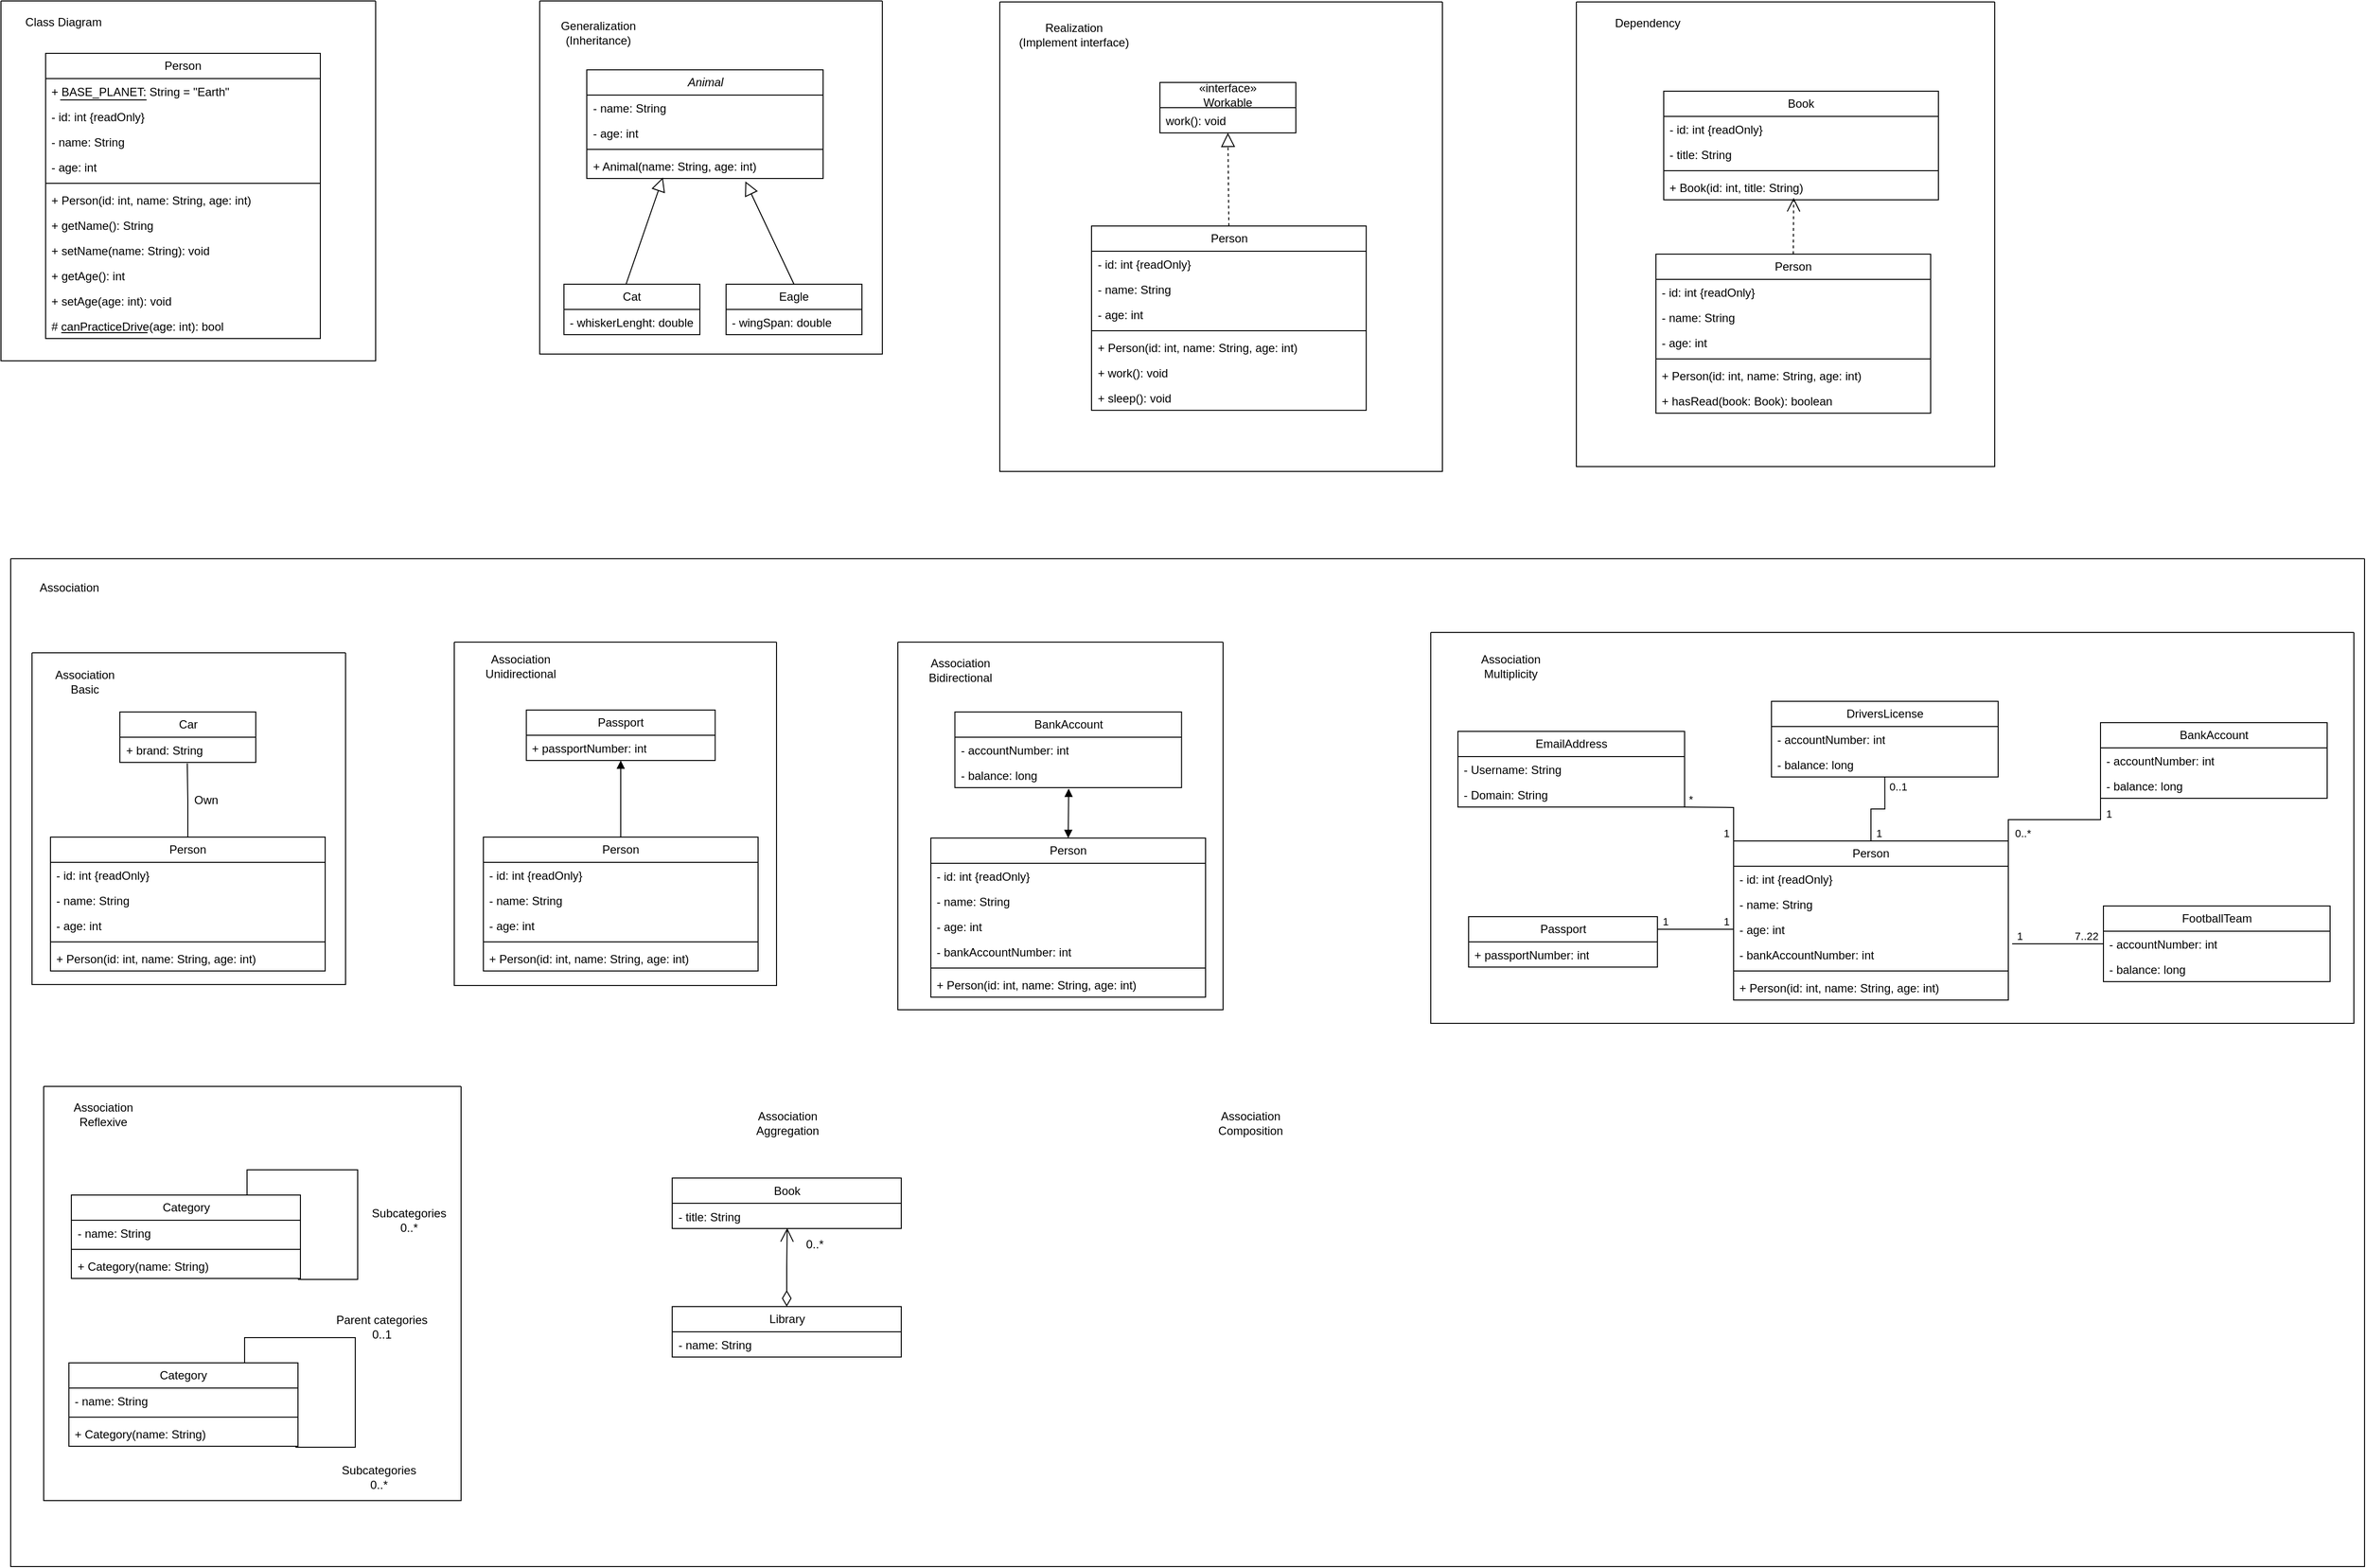 <mxfile version="24.7.14">
  <diagram name="Page-1" id="etVlhiiT5bMe6d0pypbC">
    <mxGraphModel dx="2284" dy="759" grid="0" gridSize="10" guides="1" tooltips="1" connect="1" arrows="1" fold="1" page="1" pageScale="1" pageWidth="850" pageHeight="1100" background="none" math="0" shadow="0">
      <root>
        <mxCell id="0" />
        <mxCell id="1" parent="0" />
        <mxCell id="fOX6goUL02FyGiLr_u4U-35" value="Person" style="swimlane;fontStyle=0;childLayout=stackLayout;horizontal=1;startSize=26;fillColor=none;horizontalStack=0;resizeParent=1;resizeParentMax=0;resizeLast=0;collapsible=1;marginBottom=0;whiteSpace=wrap;html=1;" parent="1" vertex="1">
          <mxGeometry x="-768" y="102" width="283" height="294" as="geometry" />
        </mxCell>
        <mxCell id="fOX6goUL02FyGiLr_u4U-71" value="+ BASE_PLANET: String = &quot;Earth&quot;" style="text;strokeColor=none;fillColor=none;align=left;verticalAlign=top;spacingLeft=4;spacingRight=4;overflow=hidden;rotatable=0;points=[[0,0.5],[1,0.5]];portConstraint=eastwest;whiteSpace=wrap;html=1;" parent="fOX6goUL02FyGiLr_u4U-35" vertex="1">
          <mxGeometry y="26" width="283" height="26" as="geometry" />
        </mxCell>
        <mxCell id="fOX6goUL02FyGiLr_u4U-47" value="- id: int {readOnly}" style="text;strokeColor=none;fillColor=none;align=left;verticalAlign=top;spacingLeft=4;spacingRight=4;overflow=hidden;rotatable=0;points=[[0,0.5],[1,0.5]];portConstraint=eastwest;whiteSpace=wrap;html=1;" parent="fOX6goUL02FyGiLr_u4U-35" vertex="1">
          <mxGeometry y="52" width="283" height="26" as="geometry" />
        </mxCell>
        <mxCell id="fOX6goUL02FyGiLr_u4U-36" value="- name: String" style="text;strokeColor=none;fillColor=none;align=left;verticalAlign=top;spacingLeft=4;spacingRight=4;overflow=hidden;rotatable=0;points=[[0,0.5],[1,0.5]];portConstraint=eastwest;whiteSpace=wrap;html=1;" parent="fOX6goUL02FyGiLr_u4U-35" vertex="1">
          <mxGeometry y="78" width="283" height="26" as="geometry" />
        </mxCell>
        <mxCell id="fOX6goUL02FyGiLr_u4U-37" value="- age: int" style="text;strokeColor=none;fillColor=none;align=left;verticalAlign=top;spacingLeft=4;spacingRight=4;overflow=hidden;rotatable=0;points=[[0,0.5],[1,0.5]];portConstraint=eastwest;whiteSpace=wrap;html=1;" parent="fOX6goUL02FyGiLr_u4U-35" vertex="1">
          <mxGeometry y="104" width="283" height="26" as="geometry" />
        </mxCell>
        <mxCell id="fOX6goUL02FyGiLr_u4U-39" value="" style="line;strokeWidth=1;fillColor=none;align=left;verticalAlign=middle;spacingTop=-1;spacingLeft=3;spacingRight=3;rotatable=0;labelPosition=right;points=[];portConstraint=eastwest;strokeColor=inherit;" parent="fOX6goUL02FyGiLr_u4U-35" vertex="1">
          <mxGeometry y="130" width="283" height="8" as="geometry" />
        </mxCell>
        <mxCell id="fOX6goUL02FyGiLr_u4U-38" value="+ Person(id: int, name: String, age: int)" style="text;strokeColor=none;fillColor=none;align=left;verticalAlign=top;spacingLeft=4;spacingRight=4;overflow=hidden;rotatable=0;points=[[0,0.5],[1,0.5]];portConstraint=eastwest;whiteSpace=wrap;html=1;" parent="fOX6goUL02FyGiLr_u4U-35" vertex="1">
          <mxGeometry y="138" width="283" height="26" as="geometry" />
        </mxCell>
        <mxCell id="fOX6goUL02FyGiLr_u4U-40" value="&lt;div&gt;+ getName(): String&lt;br&gt;&lt;/div&gt;" style="text;strokeColor=none;fillColor=none;align=left;verticalAlign=top;spacingLeft=4;spacingRight=4;overflow=hidden;rotatable=0;points=[[0,0.5],[1,0.5]];portConstraint=eastwest;whiteSpace=wrap;html=1;" parent="fOX6goUL02FyGiLr_u4U-35" vertex="1">
          <mxGeometry y="164" width="283" height="26" as="geometry" />
        </mxCell>
        <mxCell id="fOX6goUL02FyGiLr_u4U-41" value="+ setName(name: String): void" style="text;strokeColor=none;fillColor=none;align=left;verticalAlign=top;spacingLeft=4;spacingRight=4;overflow=hidden;rotatable=0;points=[[0,0.5],[1,0.5]];portConstraint=eastwest;whiteSpace=wrap;html=1;" parent="fOX6goUL02FyGiLr_u4U-35" vertex="1">
          <mxGeometry y="190" width="283" height="26" as="geometry" />
        </mxCell>
        <mxCell id="fOX6goUL02FyGiLr_u4U-42" value="+ getAge(): int" style="text;strokeColor=none;fillColor=none;align=left;verticalAlign=top;spacingLeft=4;spacingRight=4;overflow=hidden;rotatable=0;points=[[0,0.5],[1,0.5]];portConstraint=eastwest;whiteSpace=wrap;html=1;" parent="fOX6goUL02FyGiLr_u4U-35" vertex="1">
          <mxGeometry y="216" width="283" height="26" as="geometry" />
        </mxCell>
        <mxCell id="fOX6goUL02FyGiLr_u4U-43" value="+ setAge(age: int): void" style="text;strokeColor=none;fillColor=none;align=left;verticalAlign=top;spacingLeft=4;spacingRight=4;overflow=hidden;rotatable=0;points=[[0,0.5],[1,0.5]];portConstraint=eastwest;whiteSpace=wrap;html=1;" parent="fOX6goUL02FyGiLr_u4U-35" vertex="1">
          <mxGeometry y="242" width="283" height="26" as="geometry" />
        </mxCell>
        <mxCell id="fOX6goUL02FyGiLr_u4U-44" value="# &lt;span&gt;canPracticeDrive&lt;/span&gt;(age: int): bool" style="text;strokeColor=none;fillColor=none;align=left;verticalAlign=top;spacingLeft=4;spacingRight=4;overflow=hidden;rotatable=0;points=[[0,0.5],[1,0.5]];portConstraint=eastwest;whiteSpace=wrap;html=1;fontStyle=0" parent="fOX6goUL02FyGiLr_u4U-35" vertex="1">
          <mxGeometry y="268" width="283" height="26" as="geometry" />
        </mxCell>
        <mxCell id="fOX6goUL02FyGiLr_u4U-45" value="" style="endArrow=none;html=1;rounded=0;exitX=0.057;exitY=0.769;exitDx=0;exitDy=0;exitPerimeter=0;" parent="fOX6goUL02FyGiLr_u4U-35" source="fOX6goUL02FyGiLr_u4U-44" edge="1">
          <mxGeometry width="50" height="50" relative="1" as="geometry">
            <mxPoint x="48" y="286" as="sourcePoint" />
            <mxPoint x="105" y="288" as="targetPoint" />
          </mxGeometry>
        </mxCell>
        <mxCell id="fOX6goUL02FyGiLr_u4U-48" value="" style="swimlane;startSize=0;" parent="1" vertex="1">
          <mxGeometry x="-814" y="48" width="386" height="371" as="geometry" />
        </mxCell>
        <mxCell id="fOX6goUL02FyGiLr_u4U-72" value="" style="endArrow=none;html=1;rounded=0;exitX=0.057;exitY=0.769;exitDx=0;exitDy=0;exitPerimeter=0;" parent="fOX6goUL02FyGiLr_u4U-48" edge="1">
          <mxGeometry width="50" height="50" relative="1" as="geometry">
            <mxPoint x="61" y="102" as="sourcePoint" />
            <mxPoint x="150" y="102" as="targetPoint" />
          </mxGeometry>
        </mxCell>
        <mxCell id="fOX6goUL02FyGiLr_u4U-46" value="Class Diagram" style="text;html=1;align=center;verticalAlign=middle;resizable=0;points=[];autosize=1;strokeColor=none;fillColor=none;" parent="fOX6goUL02FyGiLr_u4U-48" vertex="1">
          <mxGeometry x="15" y="9" width="97" height="26" as="geometry" />
        </mxCell>
        <mxCell id="fOX6goUL02FyGiLr_u4U-55" value="" style="swimlane;startSize=0;" parent="1" vertex="1">
          <mxGeometry x="-259" y="48" width="353" height="364" as="geometry" />
        </mxCell>
        <mxCell id="fOX6goUL02FyGiLr_u4U-58" value="&lt;i&gt;Animal&lt;/i&gt;" style="swimlane;fontStyle=0;childLayout=stackLayout;horizontal=1;startSize=26;fillColor=none;horizontalStack=0;resizeParent=1;resizeParentMax=0;resizeLast=0;collapsible=1;marginBottom=0;whiteSpace=wrap;html=1;" parent="fOX6goUL02FyGiLr_u4U-55" vertex="1">
          <mxGeometry x="48.5" y="71" width="243.5" height="112" as="geometry" />
        </mxCell>
        <mxCell id="fOX6goUL02FyGiLr_u4U-60" value="- name: String" style="text;strokeColor=none;fillColor=none;align=left;verticalAlign=top;spacingLeft=4;spacingRight=4;overflow=hidden;rotatable=0;points=[[0,0.5],[1,0.5]];portConstraint=eastwest;whiteSpace=wrap;html=1;" parent="fOX6goUL02FyGiLr_u4U-58" vertex="1">
          <mxGeometry y="26" width="243.5" height="26" as="geometry" />
        </mxCell>
        <mxCell id="fOX6goUL02FyGiLr_u4U-61" value="- age: int" style="text;strokeColor=none;fillColor=none;align=left;verticalAlign=top;spacingLeft=4;spacingRight=4;overflow=hidden;rotatable=0;points=[[0,0.5],[1,0.5]];portConstraint=eastwest;whiteSpace=wrap;html=1;" parent="fOX6goUL02FyGiLr_u4U-58" vertex="1">
          <mxGeometry y="52" width="243.5" height="26" as="geometry" />
        </mxCell>
        <mxCell id="fOX6goUL02FyGiLr_u4U-62" value="" style="line;strokeWidth=1;fillColor=none;align=left;verticalAlign=middle;spacingTop=-1;spacingLeft=3;spacingRight=3;rotatable=0;labelPosition=right;points=[];portConstraint=eastwest;strokeColor=inherit;" parent="fOX6goUL02FyGiLr_u4U-58" vertex="1">
          <mxGeometry y="78" width="243.5" height="8" as="geometry" />
        </mxCell>
        <mxCell id="fOX6goUL02FyGiLr_u4U-63" value="+ Animal(name: String, age: int)" style="text;strokeColor=none;fillColor=none;align=left;verticalAlign=top;spacingLeft=4;spacingRight=4;overflow=hidden;rotatable=0;points=[[0,0.5],[1,0.5]];portConstraint=eastwest;whiteSpace=wrap;html=1;" parent="fOX6goUL02FyGiLr_u4U-58" vertex="1">
          <mxGeometry y="86" width="243.5" height="26" as="geometry" />
        </mxCell>
        <mxCell id="fOX6goUL02FyGiLr_u4U-49" value="Generalization &lt;br&gt;&lt;div&gt;(Inheritance)&lt;/div&gt;" style="text;html=1;align=center;verticalAlign=middle;resizable=0;points=[];autosize=1;strokeColor=none;fillColor=none;" parent="fOX6goUL02FyGiLr_u4U-55" vertex="1">
          <mxGeometry x="12" y="12" width="95" height="41" as="geometry" />
        </mxCell>
        <mxCell id="fOX6goUL02FyGiLr_u4U-22" value="Eagle" style="swimlane;fontStyle=0;childLayout=stackLayout;horizontal=1;startSize=26;fillColor=none;horizontalStack=0;resizeParent=1;resizeParentMax=0;resizeLast=0;collapsible=1;marginBottom=0;whiteSpace=wrap;html=1;" parent="fOX6goUL02FyGiLr_u4U-55" vertex="1">
          <mxGeometry x="192" y="292" width="140" height="52" as="geometry" />
        </mxCell>
        <mxCell id="fOX6goUL02FyGiLr_u4U-57" value="- wingSpan: double" style="text;strokeColor=none;fillColor=none;align=left;verticalAlign=top;spacingLeft=4;spacingRight=4;overflow=hidden;rotatable=0;points=[[0,0.5],[1,0.5]];portConstraint=eastwest;whiteSpace=wrap;html=1;" parent="fOX6goUL02FyGiLr_u4U-22" vertex="1">
          <mxGeometry y="26" width="140" height="26" as="geometry" />
        </mxCell>
        <mxCell id="fOX6goUL02FyGiLr_u4U-18" value="Cat" style="swimlane;fontStyle=0;childLayout=stackLayout;horizontal=1;startSize=26;fillColor=none;horizontalStack=0;resizeParent=1;resizeParentMax=0;resizeLast=0;collapsible=1;marginBottom=0;whiteSpace=wrap;html=1;" parent="fOX6goUL02FyGiLr_u4U-55" vertex="1">
          <mxGeometry x="25" y="292" width="140" height="52" as="geometry" />
        </mxCell>
        <mxCell id="fOX6goUL02FyGiLr_u4U-70" value="- whiskerLenght: double" style="text;strokeColor=none;fillColor=none;align=left;verticalAlign=top;spacingLeft=4;spacingRight=4;overflow=hidden;rotatable=0;points=[[0,0.5],[1,0.5]];portConstraint=eastwest;whiteSpace=wrap;html=1;" parent="fOX6goUL02FyGiLr_u4U-18" vertex="1">
          <mxGeometry y="26" width="140" height="26" as="geometry" />
        </mxCell>
        <mxCell id="fOX6goUL02FyGiLr_u4U-53" value="" style="endArrow=block;endFill=0;endSize=12;html=1;rounded=0;exitX=0.5;exitY=0;exitDx=0;exitDy=0;entryX=0.671;entryY=1.115;entryDx=0;entryDy=0;entryPerimeter=0;" parent="fOX6goUL02FyGiLr_u4U-55" source="fOX6goUL02FyGiLr_u4U-22" target="fOX6goUL02FyGiLr_u4U-63" edge="1">
          <mxGeometry width="160" relative="1" as="geometry">
            <mxPoint x="15" y="433" as="sourcePoint" />
            <mxPoint x="224.55" y="234.012" as="targetPoint" />
          </mxGeometry>
        </mxCell>
        <mxCell id="fOX6goUL02FyGiLr_u4U-52" value="" style="endArrow=block;endFill=0;endSize=12;html=1;rounded=0;exitX=0.457;exitY=0;exitDx=0;exitDy=0;exitPerimeter=0;entryX=0.322;entryY=0.962;entryDx=0;entryDy=0;entryPerimeter=0;" parent="fOX6goUL02FyGiLr_u4U-55" source="fOX6goUL02FyGiLr_u4U-18" edge="1" target="fOX6goUL02FyGiLr_u4U-63">
          <mxGeometry width="160" relative="1" as="geometry">
            <mxPoint x="-1" y="300" as="sourcePoint" />
            <mxPoint x="115.007" y="263.012" as="targetPoint" />
          </mxGeometry>
        </mxCell>
        <mxCell id="fOX6goUL02FyGiLr_u4U-73" value="Person" style="swimlane;fontStyle=0;childLayout=stackLayout;horizontal=1;startSize=26;fillColor=none;horizontalStack=0;resizeParent=1;resizeParentMax=0;resizeLast=0;collapsible=1;marginBottom=0;whiteSpace=wrap;html=1;" parent="1" vertex="1">
          <mxGeometry x="309.5" y="280" width="283" height="190" as="geometry" />
        </mxCell>
        <mxCell id="fOX6goUL02FyGiLr_u4U-74" value="- id: int {readOnly}" style="text;strokeColor=none;fillColor=none;align=left;verticalAlign=top;spacingLeft=4;spacingRight=4;overflow=hidden;rotatable=0;points=[[0,0.5],[1,0.5]];portConstraint=eastwest;whiteSpace=wrap;html=1;" parent="fOX6goUL02FyGiLr_u4U-73" vertex="1">
          <mxGeometry y="26" width="283" height="26" as="geometry" />
        </mxCell>
        <mxCell id="fOX6goUL02FyGiLr_u4U-75" value="- name: String" style="text;strokeColor=none;fillColor=none;align=left;verticalAlign=top;spacingLeft=4;spacingRight=4;overflow=hidden;rotatable=0;points=[[0,0.5],[1,0.5]];portConstraint=eastwest;whiteSpace=wrap;html=1;" parent="fOX6goUL02FyGiLr_u4U-73" vertex="1">
          <mxGeometry y="52" width="283" height="26" as="geometry" />
        </mxCell>
        <mxCell id="fOX6goUL02FyGiLr_u4U-76" value="- age: int" style="text;strokeColor=none;fillColor=none;align=left;verticalAlign=top;spacingLeft=4;spacingRight=4;overflow=hidden;rotatable=0;points=[[0,0.5],[1,0.5]];portConstraint=eastwest;whiteSpace=wrap;html=1;" parent="fOX6goUL02FyGiLr_u4U-73" vertex="1">
          <mxGeometry y="78" width="283" height="26" as="geometry" />
        </mxCell>
        <mxCell id="fOX6goUL02FyGiLr_u4U-77" value="" style="line;strokeWidth=1;fillColor=none;align=left;verticalAlign=middle;spacingTop=-1;spacingLeft=3;spacingRight=3;rotatable=0;labelPosition=right;points=[];portConstraint=eastwest;strokeColor=inherit;" parent="fOX6goUL02FyGiLr_u4U-73" vertex="1">
          <mxGeometry y="104" width="283" height="8" as="geometry" />
        </mxCell>
        <mxCell id="fOX6goUL02FyGiLr_u4U-78" value="+ Person(id: int, name: String, age: int)" style="text;strokeColor=none;fillColor=none;align=left;verticalAlign=top;spacingLeft=4;spacingRight=4;overflow=hidden;rotatable=0;points=[[0,0.5],[1,0.5]];portConstraint=eastwest;whiteSpace=wrap;html=1;" parent="fOX6goUL02FyGiLr_u4U-73" vertex="1">
          <mxGeometry y="112" width="283" height="26" as="geometry" />
        </mxCell>
        <mxCell id="fOX6goUL02FyGiLr_u4U-89" value="+ work(): void" style="text;strokeColor=none;fillColor=none;align=left;verticalAlign=top;spacingLeft=4;spacingRight=4;overflow=hidden;rotatable=0;points=[[0,0.5],[1,0.5]];portConstraint=eastwest;whiteSpace=wrap;html=1;" parent="fOX6goUL02FyGiLr_u4U-73" vertex="1">
          <mxGeometry y="138" width="283" height="26" as="geometry" />
        </mxCell>
        <mxCell id="fOX6goUL02FyGiLr_u4U-90" value="+ sleep(): void" style="text;strokeColor=none;fillColor=none;align=left;verticalAlign=top;spacingLeft=4;spacingRight=4;overflow=hidden;rotatable=0;points=[[0,0.5],[1,0.5]];portConstraint=eastwest;whiteSpace=wrap;html=1;" parent="fOX6goUL02FyGiLr_u4U-73" vertex="1">
          <mxGeometry y="164" width="283" height="26" as="geometry" />
        </mxCell>
        <mxCell id="fOX6goUL02FyGiLr_u4U-110" value="" style="swimlane;startSize=0;" parent="1" vertex="1">
          <mxGeometry x="215" y="49" width="456" height="484" as="geometry" />
        </mxCell>
        <mxCell id="fOX6goUL02FyGiLr_u4U-85" value="&lt;div&gt;«interface»&lt;br&gt;&lt;/div&gt;&lt;div&gt;Workable&lt;/div&gt;" style="swimlane;fontStyle=0;childLayout=stackLayout;horizontal=1;startSize=26;fillColor=none;horizontalStack=0;resizeParent=1;resizeParentMax=0;resizeLast=0;collapsible=1;marginBottom=0;whiteSpace=wrap;html=1;" parent="fOX6goUL02FyGiLr_u4U-110" vertex="1">
          <mxGeometry x="165" y="83" width="140" height="52" as="geometry" />
        </mxCell>
        <mxCell id="fOX6goUL02FyGiLr_u4U-86" value="work(): void" style="text;strokeColor=none;fillColor=none;align=left;verticalAlign=top;spacingLeft=4;spacingRight=4;overflow=hidden;rotatable=0;points=[[0,0.5],[1,0.5]];portConstraint=eastwest;whiteSpace=wrap;html=1;" parent="fOX6goUL02FyGiLr_u4U-85" vertex="1">
          <mxGeometry y="26" width="140" height="26" as="geometry" />
        </mxCell>
        <mxCell id="fOX6goUL02FyGiLr_u4U-112" value="&lt;div&gt;Realization&lt;/div&gt;(Implement interface)" style="text;html=1;align=center;verticalAlign=middle;resizable=0;points=[];autosize=1;strokeColor=none;fillColor=none;" parent="fOX6goUL02FyGiLr_u4U-110" vertex="1">
          <mxGeometry x="10" y="13" width="131" height="41" as="geometry" />
        </mxCell>
        <mxCell id="fOX6goUL02FyGiLr_u4U-111" value="" style="endArrow=block;dashed=1;endFill=0;endSize=12;html=1;rounded=0;exitX=0.5;exitY=0;exitDx=0;exitDy=0;entryX=0.5;entryY=1;entryDx=0;entryDy=0;" parent="1" source="fOX6goUL02FyGiLr_u4U-73" target="fOX6goUL02FyGiLr_u4U-85" edge="1">
          <mxGeometry width="160" relative="1" as="geometry">
            <mxPoint x="479" y="241" as="sourcePoint" />
            <mxPoint x="639" y="241" as="targetPoint" />
          </mxGeometry>
        </mxCell>
        <mxCell id="fOX6goUL02FyGiLr_u4U-113" value="Person" style="swimlane;fontStyle=0;childLayout=stackLayout;horizontal=1;startSize=26;fillColor=none;horizontalStack=0;resizeParent=1;resizeParentMax=0;resizeLast=0;collapsible=1;marginBottom=0;whiteSpace=wrap;html=1;" parent="1" vertex="1">
          <mxGeometry x="891" y="309" width="283" height="164" as="geometry" />
        </mxCell>
        <mxCell id="fOX6goUL02FyGiLr_u4U-114" value="- id: int {readOnly}" style="text;strokeColor=none;fillColor=none;align=left;verticalAlign=top;spacingLeft=4;spacingRight=4;overflow=hidden;rotatable=0;points=[[0,0.5],[1,0.5]];portConstraint=eastwest;whiteSpace=wrap;html=1;" parent="fOX6goUL02FyGiLr_u4U-113" vertex="1">
          <mxGeometry y="26" width="283" height="26" as="geometry" />
        </mxCell>
        <mxCell id="fOX6goUL02FyGiLr_u4U-115" value="- name: String" style="text;strokeColor=none;fillColor=none;align=left;verticalAlign=top;spacingLeft=4;spacingRight=4;overflow=hidden;rotatable=0;points=[[0,0.5],[1,0.5]];portConstraint=eastwest;whiteSpace=wrap;html=1;" parent="fOX6goUL02FyGiLr_u4U-113" vertex="1">
          <mxGeometry y="52" width="283" height="26" as="geometry" />
        </mxCell>
        <mxCell id="fOX6goUL02FyGiLr_u4U-116" value="- age: int" style="text;strokeColor=none;fillColor=none;align=left;verticalAlign=top;spacingLeft=4;spacingRight=4;overflow=hidden;rotatable=0;points=[[0,0.5],[1,0.5]];portConstraint=eastwest;whiteSpace=wrap;html=1;" parent="fOX6goUL02FyGiLr_u4U-113" vertex="1">
          <mxGeometry y="78" width="283" height="26" as="geometry" />
        </mxCell>
        <mxCell id="fOX6goUL02FyGiLr_u4U-117" value="" style="line;strokeWidth=1;fillColor=none;align=left;verticalAlign=middle;spacingTop=-1;spacingLeft=3;spacingRight=3;rotatable=0;labelPosition=right;points=[];portConstraint=eastwest;strokeColor=inherit;" parent="fOX6goUL02FyGiLr_u4U-113" vertex="1">
          <mxGeometry y="104" width="283" height="8" as="geometry" />
        </mxCell>
        <mxCell id="fOX6goUL02FyGiLr_u4U-118" value="+ Person(id: int, name: String, age: int)" style="text;strokeColor=none;fillColor=none;align=left;verticalAlign=top;spacingLeft=4;spacingRight=4;overflow=hidden;rotatable=0;points=[[0,0.5],[1,0.5]];portConstraint=eastwest;whiteSpace=wrap;html=1;" parent="fOX6goUL02FyGiLr_u4U-113" vertex="1">
          <mxGeometry y="112" width="283" height="26" as="geometry" />
        </mxCell>
        <mxCell id="fOX6goUL02FyGiLr_u4U-119" value="+ hasRead(book: Book): boolean" style="text;strokeColor=none;fillColor=none;align=left;verticalAlign=top;spacingLeft=4;spacingRight=4;overflow=hidden;rotatable=0;points=[[0,0.5],[1,0.5]];portConstraint=eastwest;whiteSpace=wrap;html=1;" parent="fOX6goUL02FyGiLr_u4U-113" vertex="1">
          <mxGeometry y="138" width="283" height="26" as="geometry" />
        </mxCell>
        <mxCell id="fOX6goUL02FyGiLr_u4U-121" value="Book" style="swimlane;fontStyle=0;childLayout=stackLayout;horizontal=1;startSize=26;fillColor=none;horizontalStack=0;resizeParent=1;resizeParentMax=0;resizeLast=0;collapsible=1;marginBottom=0;whiteSpace=wrap;html=1;" parent="1" vertex="1">
          <mxGeometry x="899" y="141" width="283" height="112" as="geometry" />
        </mxCell>
        <mxCell id="fOX6goUL02FyGiLr_u4U-122" value="- id: int {readOnly}" style="text;strokeColor=none;fillColor=none;align=left;verticalAlign=top;spacingLeft=4;spacingRight=4;overflow=hidden;rotatable=0;points=[[0,0.5],[1,0.5]];portConstraint=eastwest;whiteSpace=wrap;html=1;" parent="fOX6goUL02FyGiLr_u4U-121" vertex="1">
          <mxGeometry y="26" width="283" height="26" as="geometry" />
        </mxCell>
        <mxCell id="fOX6goUL02FyGiLr_u4U-123" value="- title: String" style="text;strokeColor=none;fillColor=none;align=left;verticalAlign=top;spacingLeft=4;spacingRight=4;overflow=hidden;rotatable=0;points=[[0,0.5],[1,0.5]];portConstraint=eastwest;whiteSpace=wrap;html=1;" parent="fOX6goUL02FyGiLr_u4U-121" vertex="1">
          <mxGeometry y="52" width="283" height="26" as="geometry" />
        </mxCell>
        <mxCell id="fOX6goUL02FyGiLr_u4U-125" value="" style="line;strokeWidth=1;fillColor=none;align=left;verticalAlign=middle;spacingTop=-1;spacingLeft=3;spacingRight=3;rotatable=0;labelPosition=right;points=[];portConstraint=eastwest;strokeColor=inherit;" parent="fOX6goUL02FyGiLr_u4U-121" vertex="1">
          <mxGeometry y="78" width="283" height="8" as="geometry" />
        </mxCell>
        <mxCell id="fOX6goUL02FyGiLr_u4U-126" value="+ Book(id: int, title: String)" style="text;strokeColor=none;fillColor=none;align=left;verticalAlign=top;spacingLeft=4;spacingRight=4;overflow=hidden;rotatable=0;points=[[0,0.5],[1,0.5]];portConstraint=eastwest;whiteSpace=wrap;html=1;" parent="fOX6goUL02FyGiLr_u4U-121" vertex="1">
          <mxGeometry y="86" width="283" height="26" as="geometry" />
        </mxCell>
        <mxCell id="fOX6goUL02FyGiLr_u4U-128" value="" style="endArrow=open;endSize=12;dashed=1;html=1;rounded=0;exitX=0.5;exitY=0;exitDx=0;exitDy=0;entryX=0.473;entryY=0.923;entryDx=0;entryDy=0;entryPerimeter=0;" parent="1" source="fOX6goUL02FyGiLr_u4U-113" target="fOX6goUL02FyGiLr_u4U-126" edge="1">
          <mxGeometry width="160" relative="1" as="geometry">
            <mxPoint x="1213" y="296" as="sourcePoint" />
            <mxPoint x="1110" y="283" as="targetPoint" />
          </mxGeometry>
        </mxCell>
        <mxCell id="fOX6goUL02FyGiLr_u4U-133" value="" style="swimlane;startSize=0;" parent="1" vertex="1">
          <mxGeometry x="809" y="49" width="431" height="479" as="geometry" />
        </mxCell>
        <mxCell id="fOX6goUL02FyGiLr_u4U-134" value="Dependency" style="text;html=1;align=center;verticalAlign=middle;resizable=0;points=[];autosize=1;strokeColor=none;fillColor=none;" parent="fOX6goUL02FyGiLr_u4U-133" vertex="1">
          <mxGeometry x="30" y="9" width="85" height="26" as="geometry" />
        </mxCell>
        <mxCell id="fOX6goUL02FyGiLr_u4U-135" value="Person" style="swimlane;fontStyle=0;childLayout=stackLayout;horizontal=1;startSize=26;fillColor=none;horizontalStack=0;resizeParent=1;resizeParentMax=0;resizeLast=0;collapsible=1;marginBottom=0;whiteSpace=wrap;html=1;" parent="1" vertex="1">
          <mxGeometry x="-763" y="910" width="283" height="138" as="geometry" />
        </mxCell>
        <mxCell id="fOX6goUL02FyGiLr_u4U-136" value="- id: int {readOnly}" style="text;strokeColor=none;fillColor=none;align=left;verticalAlign=top;spacingLeft=4;spacingRight=4;overflow=hidden;rotatable=0;points=[[0,0.5],[1,0.5]];portConstraint=eastwest;whiteSpace=wrap;html=1;" parent="fOX6goUL02FyGiLr_u4U-135" vertex="1">
          <mxGeometry y="26" width="283" height="26" as="geometry" />
        </mxCell>
        <mxCell id="fOX6goUL02FyGiLr_u4U-137" value="- name: String" style="text;strokeColor=none;fillColor=none;align=left;verticalAlign=top;spacingLeft=4;spacingRight=4;overflow=hidden;rotatable=0;points=[[0,0.5],[1,0.5]];portConstraint=eastwest;whiteSpace=wrap;html=1;" parent="fOX6goUL02FyGiLr_u4U-135" vertex="1">
          <mxGeometry y="52" width="283" height="26" as="geometry" />
        </mxCell>
        <mxCell id="fOX6goUL02FyGiLr_u4U-138" value="- age: int" style="text;strokeColor=none;fillColor=none;align=left;verticalAlign=top;spacingLeft=4;spacingRight=4;overflow=hidden;rotatable=0;points=[[0,0.5],[1,0.5]];portConstraint=eastwest;whiteSpace=wrap;html=1;" parent="fOX6goUL02FyGiLr_u4U-135" vertex="1">
          <mxGeometry y="78" width="283" height="26" as="geometry" />
        </mxCell>
        <mxCell id="fOX6goUL02FyGiLr_u4U-139" value="" style="line;strokeWidth=1;fillColor=none;align=left;verticalAlign=middle;spacingTop=-1;spacingLeft=3;spacingRight=3;rotatable=0;labelPosition=right;points=[];portConstraint=eastwest;strokeColor=inherit;" parent="fOX6goUL02FyGiLr_u4U-135" vertex="1">
          <mxGeometry y="104" width="283" height="8" as="geometry" />
        </mxCell>
        <mxCell id="fOX6goUL02FyGiLr_u4U-140" value="+ Person(id: int, name: String, age: int)" style="text;strokeColor=none;fillColor=none;align=left;verticalAlign=top;spacingLeft=4;spacingRight=4;overflow=hidden;rotatable=0;points=[[0,0.5],[1,0.5]];portConstraint=eastwest;whiteSpace=wrap;html=1;" parent="fOX6goUL02FyGiLr_u4U-135" vertex="1">
          <mxGeometry y="112" width="283" height="26" as="geometry" />
        </mxCell>
        <mxCell id="fOX6goUL02FyGiLr_u4U-142" value="Car" style="swimlane;fontStyle=0;childLayout=stackLayout;horizontal=1;startSize=26;fillColor=none;horizontalStack=0;resizeParent=1;resizeParentMax=0;resizeLast=0;collapsible=1;marginBottom=0;whiteSpace=wrap;html=1;" parent="1" vertex="1">
          <mxGeometry x="-691.5" y="781" width="140" height="52" as="geometry" />
        </mxCell>
        <mxCell id="fOX6goUL02FyGiLr_u4U-143" value="+ brand: String" style="text;strokeColor=none;fillColor=none;align=left;verticalAlign=top;spacingLeft=4;spacingRight=4;overflow=hidden;rotatable=0;points=[[0,0.5],[1,0.5]];portConstraint=eastwest;whiteSpace=wrap;html=1;" parent="fOX6goUL02FyGiLr_u4U-142" vertex="1">
          <mxGeometry y="26" width="140" height="26" as="geometry" />
        </mxCell>
        <mxCell id="fOX6goUL02FyGiLr_u4U-146" value="" style="endArrow=none;html=1;edgeStyle=orthogonalEdgeStyle;rounded=0;exitX=0.5;exitY=0;exitDx=0;exitDy=0;entryX=0.496;entryY=1.038;entryDx=0;entryDy=0;entryPerimeter=0;" parent="1" source="fOX6goUL02FyGiLr_u4U-135" target="fOX6goUL02FyGiLr_u4U-143" edge="1">
          <mxGeometry relative="1" as="geometry">
            <mxPoint x="-667" y="883" as="sourcePoint" />
            <mxPoint x="-507" y="883" as="targetPoint" />
          </mxGeometry>
        </mxCell>
        <mxCell id="fOX6goUL02FyGiLr_u4U-149" value="&lt;div&gt;Own&lt;/div&gt;" style="text;html=1;align=center;verticalAlign=middle;resizable=0;points=[];autosize=1;strokeColor=none;fillColor=none;" parent="1" vertex="1">
          <mxGeometry x="-625" y="859" width="43" height="26" as="geometry" />
        </mxCell>
        <mxCell id="fOX6goUL02FyGiLr_u4U-152" value="Person" style="swimlane;fontStyle=0;childLayout=stackLayout;horizontal=1;startSize=26;fillColor=none;horizontalStack=0;resizeParent=1;resizeParentMax=0;resizeLast=0;collapsible=1;marginBottom=0;whiteSpace=wrap;html=1;" parent="1" vertex="1">
          <mxGeometry x="-317" y="910" width="283" height="138" as="geometry" />
        </mxCell>
        <mxCell id="fOX6goUL02FyGiLr_u4U-153" value="- id: int {readOnly}" style="text;strokeColor=none;fillColor=none;align=left;verticalAlign=top;spacingLeft=4;spacingRight=4;overflow=hidden;rotatable=0;points=[[0,0.5],[1,0.5]];portConstraint=eastwest;whiteSpace=wrap;html=1;" parent="fOX6goUL02FyGiLr_u4U-152" vertex="1">
          <mxGeometry y="26" width="283" height="26" as="geometry" />
        </mxCell>
        <mxCell id="fOX6goUL02FyGiLr_u4U-154" value="- name: String" style="text;strokeColor=none;fillColor=none;align=left;verticalAlign=top;spacingLeft=4;spacingRight=4;overflow=hidden;rotatable=0;points=[[0,0.5],[1,0.5]];portConstraint=eastwest;whiteSpace=wrap;html=1;" parent="fOX6goUL02FyGiLr_u4U-152" vertex="1">
          <mxGeometry y="52" width="283" height="26" as="geometry" />
        </mxCell>
        <mxCell id="fOX6goUL02FyGiLr_u4U-155" value="- age: int" style="text;strokeColor=none;fillColor=none;align=left;verticalAlign=top;spacingLeft=4;spacingRight=4;overflow=hidden;rotatable=0;points=[[0,0.5],[1,0.5]];portConstraint=eastwest;whiteSpace=wrap;html=1;" parent="fOX6goUL02FyGiLr_u4U-152" vertex="1">
          <mxGeometry y="78" width="283" height="26" as="geometry" />
        </mxCell>
        <mxCell id="fOX6goUL02FyGiLr_u4U-156" value="" style="line;strokeWidth=1;fillColor=none;align=left;verticalAlign=middle;spacingTop=-1;spacingLeft=3;spacingRight=3;rotatable=0;labelPosition=right;points=[];portConstraint=eastwest;strokeColor=inherit;" parent="fOX6goUL02FyGiLr_u4U-152" vertex="1">
          <mxGeometry y="104" width="283" height="8" as="geometry" />
        </mxCell>
        <mxCell id="fOX6goUL02FyGiLr_u4U-157" value="+ Person(id: int, name: String, age: int)" style="text;strokeColor=none;fillColor=none;align=left;verticalAlign=top;spacingLeft=4;spacingRight=4;overflow=hidden;rotatable=0;points=[[0,0.5],[1,0.5]];portConstraint=eastwest;whiteSpace=wrap;html=1;" parent="fOX6goUL02FyGiLr_u4U-152" vertex="1">
          <mxGeometry y="112" width="283" height="26" as="geometry" />
        </mxCell>
        <mxCell id="fOX6goUL02FyGiLr_u4U-158" value="Passport" style="swimlane;fontStyle=0;childLayout=stackLayout;horizontal=1;startSize=26;fillColor=none;horizontalStack=0;resizeParent=1;resizeParentMax=0;resizeLast=0;collapsible=1;marginBottom=0;whiteSpace=wrap;html=1;" parent="1" vertex="1">
          <mxGeometry x="-272.75" y="779" width="194.5" height="52" as="geometry" />
        </mxCell>
        <mxCell id="fOX6goUL02FyGiLr_u4U-159" value="+&amp;nbsp;passportNumber: int" style="text;strokeColor=none;fillColor=none;align=left;verticalAlign=top;spacingLeft=4;spacingRight=4;overflow=hidden;rotatable=0;points=[[0,0.5],[1,0.5]];portConstraint=eastwest;whiteSpace=wrap;html=1;" parent="fOX6goUL02FyGiLr_u4U-158" vertex="1">
          <mxGeometry y="26" width="194.5" height="26" as="geometry" />
        </mxCell>
        <mxCell id="fOX6goUL02FyGiLr_u4U-162" value="" style="endArrow=block;endFill=1;html=1;edgeStyle=orthogonalEdgeStyle;align=left;verticalAlign=top;rounded=0;entryX=0.5;entryY=1;entryDx=0;entryDy=0;exitX=0.5;exitY=0;exitDx=0;exitDy=0;" parent="1" source="fOX6goUL02FyGiLr_u4U-152" target="fOX6goUL02FyGiLr_u4U-158" edge="1">
          <mxGeometry x="-1" relative="1" as="geometry">
            <mxPoint x="-233" y="888" as="sourcePoint" />
            <mxPoint x="-73" y="888" as="targetPoint" />
          </mxGeometry>
        </mxCell>
        <mxCell id="fOX6goUL02FyGiLr_u4U-165" value="Person" style="swimlane;fontStyle=0;childLayout=stackLayout;horizontal=1;startSize=26;fillColor=none;horizontalStack=0;resizeParent=1;resizeParentMax=0;resizeLast=0;collapsible=1;marginBottom=0;whiteSpace=wrap;html=1;" parent="1" vertex="1">
          <mxGeometry x="144" y="911" width="283" height="164" as="geometry" />
        </mxCell>
        <mxCell id="fOX6goUL02FyGiLr_u4U-166" value="- id: int {readOnly}" style="text;strokeColor=none;fillColor=none;align=left;verticalAlign=top;spacingLeft=4;spacingRight=4;overflow=hidden;rotatable=0;points=[[0,0.5],[1,0.5]];portConstraint=eastwest;whiteSpace=wrap;html=1;" parent="fOX6goUL02FyGiLr_u4U-165" vertex="1">
          <mxGeometry y="26" width="283" height="26" as="geometry" />
        </mxCell>
        <mxCell id="fOX6goUL02FyGiLr_u4U-167" value="- name: String" style="text;strokeColor=none;fillColor=none;align=left;verticalAlign=top;spacingLeft=4;spacingRight=4;overflow=hidden;rotatable=0;points=[[0,0.5],[1,0.5]];portConstraint=eastwest;whiteSpace=wrap;html=1;" parent="fOX6goUL02FyGiLr_u4U-165" vertex="1">
          <mxGeometry y="52" width="283" height="26" as="geometry" />
        </mxCell>
        <mxCell id="fOX6goUL02FyGiLr_u4U-168" value="- age: int" style="text;strokeColor=none;fillColor=none;align=left;verticalAlign=top;spacingLeft=4;spacingRight=4;overflow=hidden;rotatable=0;points=[[0,0.5],[1,0.5]];portConstraint=eastwest;whiteSpace=wrap;html=1;" parent="fOX6goUL02FyGiLr_u4U-165" vertex="1">
          <mxGeometry y="78" width="283" height="26" as="geometry" />
        </mxCell>
        <mxCell id="fOX6goUL02FyGiLr_u4U-175" value="- bankAccountNumber: int" style="text;strokeColor=none;fillColor=none;align=left;verticalAlign=top;spacingLeft=4;spacingRight=4;overflow=hidden;rotatable=0;points=[[0,0.5],[1,0.5]];portConstraint=eastwest;whiteSpace=wrap;html=1;" parent="fOX6goUL02FyGiLr_u4U-165" vertex="1">
          <mxGeometry y="104" width="283" height="26" as="geometry" />
        </mxCell>
        <mxCell id="fOX6goUL02FyGiLr_u4U-169" value="" style="line;strokeWidth=1;fillColor=none;align=left;verticalAlign=middle;spacingTop=-1;spacingLeft=3;spacingRight=3;rotatable=0;labelPosition=right;points=[];portConstraint=eastwest;strokeColor=inherit;" parent="fOX6goUL02FyGiLr_u4U-165" vertex="1">
          <mxGeometry y="130" width="283" height="8" as="geometry" />
        </mxCell>
        <mxCell id="fOX6goUL02FyGiLr_u4U-170" value="+ Person(id: int, name: String, age: int)" style="text;strokeColor=none;fillColor=none;align=left;verticalAlign=top;spacingLeft=4;spacingRight=4;overflow=hidden;rotatable=0;points=[[0,0.5],[1,0.5]];portConstraint=eastwest;whiteSpace=wrap;html=1;" parent="fOX6goUL02FyGiLr_u4U-165" vertex="1">
          <mxGeometry y="138" width="283" height="26" as="geometry" />
        </mxCell>
        <mxCell id="fOX6goUL02FyGiLr_u4U-171" value="BankAccount" style="swimlane;fontStyle=0;childLayout=stackLayout;horizontal=1;startSize=26;fillColor=none;horizontalStack=0;resizeParent=1;resizeParentMax=0;resizeLast=0;collapsible=1;marginBottom=0;whiteSpace=wrap;html=1;" parent="1" vertex="1">
          <mxGeometry x="168.75" y="781" width="233.5" height="78" as="geometry" />
        </mxCell>
        <mxCell id="fOX6goUL02FyGiLr_u4U-172" value="- accountNumber: int" style="text;strokeColor=none;fillColor=none;align=left;verticalAlign=top;spacingLeft=4;spacingRight=4;overflow=hidden;rotatable=0;points=[[0,0.5],[1,0.5]];portConstraint=eastwest;whiteSpace=wrap;html=1;" parent="fOX6goUL02FyGiLr_u4U-171" vertex="1">
          <mxGeometry y="26" width="233.5" height="26" as="geometry" />
        </mxCell>
        <mxCell id="fOX6goUL02FyGiLr_u4U-176" value="- balance: long" style="text;strokeColor=none;fillColor=none;align=left;verticalAlign=top;spacingLeft=4;spacingRight=4;overflow=hidden;rotatable=0;points=[[0,0.5],[1,0.5]];portConstraint=eastwest;whiteSpace=wrap;html=1;" parent="fOX6goUL02FyGiLr_u4U-171" vertex="1">
          <mxGeometry y="52" width="233.5" height="26" as="geometry" />
        </mxCell>
        <mxCell id="fOX6goUL02FyGiLr_u4U-177" value="" style="endArrow=block;startArrow=block;endFill=1;startFill=1;html=1;rounded=0;exitX=0.502;exitY=1.038;exitDx=0;exitDy=0;exitPerimeter=0;entryX=0.5;entryY=0;entryDx=0;entryDy=0;" parent="1" source="fOX6goUL02FyGiLr_u4U-176" target="fOX6goUL02FyGiLr_u4U-165" edge="1">
          <mxGeometry width="160" relative="1" as="geometry">
            <mxPoint x="287" y="881" as="sourcePoint" />
            <mxPoint x="447" y="881" as="targetPoint" />
          </mxGeometry>
        </mxCell>
        <mxCell id="fOX6goUL02FyGiLr_u4U-179" value="Person" style="swimlane;fontStyle=0;childLayout=stackLayout;horizontal=1;startSize=26;fillColor=none;horizontalStack=0;resizeParent=1;resizeParentMax=0;resizeLast=0;collapsible=1;marginBottom=0;whiteSpace=wrap;html=1;" parent="1" vertex="1">
          <mxGeometry x="971" y="914" width="283" height="164" as="geometry" />
        </mxCell>
        <mxCell id="fOX6goUL02FyGiLr_u4U-180" value="- id: int {readOnly}" style="text;strokeColor=none;fillColor=none;align=left;verticalAlign=top;spacingLeft=4;spacingRight=4;overflow=hidden;rotatable=0;points=[[0,0.5],[1,0.5]];portConstraint=eastwest;whiteSpace=wrap;html=1;" parent="fOX6goUL02FyGiLr_u4U-179" vertex="1">
          <mxGeometry y="26" width="283" height="26" as="geometry" />
        </mxCell>
        <mxCell id="fOX6goUL02FyGiLr_u4U-181" value="- name: String" style="text;strokeColor=none;fillColor=none;align=left;verticalAlign=top;spacingLeft=4;spacingRight=4;overflow=hidden;rotatable=0;points=[[0,0.5],[1,0.5]];portConstraint=eastwest;whiteSpace=wrap;html=1;" parent="fOX6goUL02FyGiLr_u4U-179" vertex="1">
          <mxGeometry y="52" width="283" height="26" as="geometry" />
        </mxCell>
        <mxCell id="fOX6goUL02FyGiLr_u4U-182" value="- age: int" style="text;strokeColor=none;fillColor=none;align=left;verticalAlign=top;spacingLeft=4;spacingRight=4;overflow=hidden;rotatable=0;points=[[0,0.5],[1,0.5]];portConstraint=eastwest;whiteSpace=wrap;html=1;" parent="fOX6goUL02FyGiLr_u4U-179" vertex="1">
          <mxGeometry y="78" width="283" height="26" as="geometry" />
        </mxCell>
        <mxCell id="fOX6goUL02FyGiLr_u4U-183" value="- bankAccountNumber: int" style="text;strokeColor=none;fillColor=none;align=left;verticalAlign=top;spacingLeft=4;spacingRight=4;overflow=hidden;rotatable=0;points=[[0,0.5],[1,0.5]];portConstraint=eastwest;whiteSpace=wrap;html=1;" parent="fOX6goUL02FyGiLr_u4U-179" vertex="1">
          <mxGeometry y="104" width="283" height="26" as="geometry" />
        </mxCell>
        <mxCell id="fOX6goUL02FyGiLr_u4U-184" value="" style="line;strokeWidth=1;fillColor=none;align=left;verticalAlign=middle;spacingTop=-1;spacingLeft=3;spacingRight=3;rotatable=0;labelPosition=right;points=[];portConstraint=eastwest;strokeColor=inherit;" parent="fOX6goUL02FyGiLr_u4U-179" vertex="1">
          <mxGeometry y="130" width="283" height="8" as="geometry" />
        </mxCell>
        <mxCell id="fOX6goUL02FyGiLr_u4U-185" value="+ Person(id: int, name: String, age: int)" style="text;strokeColor=none;fillColor=none;align=left;verticalAlign=top;spacingLeft=4;spacingRight=4;overflow=hidden;rotatable=0;points=[[0,0.5],[1,0.5]];portConstraint=eastwest;whiteSpace=wrap;html=1;" parent="fOX6goUL02FyGiLr_u4U-179" vertex="1">
          <mxGeometry y="138" width="283" height="26" as="geometry" />
        </mxCell>
        <mxCell id="fOX6goUL02FyGiLr_u4U-186" value="DriversLicense" style="swimlane;fontStyle=0;childLayout=stackLayout;horizontal=1;startSize=26;fillColor=none;horizontalStack=0;resizeParent=1;resizeParentMax=0;resizeLast=0;collapsible=1;marginBottom=0;whiteSpace=wrap;html=1;" parent="1" vertex="1">
          <mxGeometry x="1010" y="770" width="233.5" height="78" as="geometry" />
        </mxCell>
        <mxCell id="fOX6goUL02FyGiLr_u4U-187" value="- accountNumber: int" style="text;strokeColor=none;fillColor=none;align=left;verticalAlign=top;spacingLeft=4;spacingRight=4;overflow=hidden;rotatable=0;points=[[0,0.5],[1,0.5]];portConstraint=eastwest;whiteSpace=wrap;html=1;" parent="fOX6goUL02FyGiLr_u4U-186" vertex="1">
          <mxGeometry y="26" width="233.5" height="26" as="geometry" />
        </mxCell>
        <mxCell id="fOX6goUL02FyGiLr_u4U-188" value="- balance: long" style="text;strokeColor=none;fillColor=none;align=left;verticalAlign=top;spacingLeft=4;spacingRight=4;overflow=hidden;rotatable=0;points=[[0,0.5],[1,0.5]];portConstraint=eastwest;whiteSpace=wrap;html=1;" parent="fOX6goUL02FyGiLr_u4U-186" vertex="1">
          <mxGeometry y="52" width="233.5" height="26" as="geometry" />
        </mxCell>
        <mxCell id="fOX6goUL02FyGiLr_u4U-190" value="Passport" style="swimlane;fontStyle=0;childLayout=stackLayout;horizontal=1;startSize=26;fillColor=none;horizontalStack=0;resizeParent=1;resizeParentMax=0;resizeLast=0;collapsible=1;marginBottom=0;whiteSpace=wrap;html=1;" parent="1" vertex="1">
          <mxGeometry x="698" y="992" width="194.5" height="52" as="geometry" />
        </mxCell>
        <mxCell id="fOX6goUL02FyGiLr_u4U-191" value="+&amp;nbsp;passportNumber: int" style="text;strokeColor=none;fillColor=none;align=left;verticalAlign=top;spacingLeft=4;spacingRight=4;overflow=hidden;rotatable=0;points=[[0,0.5],[1,0.5]];portConstraint=eastwest;whiteSpace=wrap;html=1;" parent="fOX6goUL02FyGiLr_u4U-190" vertex="1">
          <mxGeometry y="26" width="194.5" height="26" as="geometry" />
        </mxCell>
        <mxCell id="fOX6goUL02FyGiLr_u4U-195" value="" style="endArrow=none;html=1;edgeStyle=orthogonalEdgeStyle;rounded=0;entryX=0;entryY=0.5;entryDx=0;entryDy=0;exitX=1;exitY=0.25;exitDx=0;exitDy=0;" parent="1" source="fOX6goUL02FyGiLr_u4U-190" target="fOX6goUL02FyGiLr_u4U-182" edge="1">
          <mxGeometry relative="1" as="geometry">
            <mxPoint x="885" y="1012" as="sourcePoint" />
            <mxPoint x="1022" y="998" as="targetPoint" />
          </mxGeometry>
        </mxCell>
        <mxCell id="fOX6goUL02FyGiLr_u4U-196" value="&amp;nbsp;1" style="edgeLabel;resizable=0;html=1;align=left;verticalAlign=bottom;" parent="fOX6goUL02FyGiLr_u4U-195" connectable="0" vertex="1">
          <mxGeometry x="-1" relative="1" as="geometry" />
        </mxCell>
        <mxCell id="fOX6goUL02FyGiLr_u4U-197" value="1" style="edgeLabel;resizable=0;html=1;align=right;verticalAlign=bottom;" parent="fOX6goUL02FyGiLr_u4U-195" connectable="0" vertex="1">
          <mxGeometry x="1" relative="1" as="geometry">
            <mxPoint x="-4" as="offset" />
          </mxGeometry>
        </mxCell>
        <mxCell id="fOX6goUL02FyGiLr_u4U-198" value="EmailAddress" style="swimlane;fontStyle=0;childLayout=stackLayout;horizontal=1;startSize=26;fillColor=none;horizontalStack=0;resizeParent=1;resizeParentMax=0;resizeLast=0;collapsible=1;marginBottom=0;whiteSpace=wrap;html=1;" parent="1" vertex="1">
          <mxGeometry x="687" y="801" width="233.5" height="78" as="geometry" />
        </mxCell>
        <mxCell id="fOX6goUL02FyGiLr_u4U-199" value="- Username: String" style="text;strokeColor=none;fillColor=none;align=left;verticalAlign=top;spacingLeft=4;spacingRight=4;overflow=hidden;rotatable=0;points=[[0,0.5],[1,0.5]];portConstraint=eastwest;whiteSpace=wrap;html=1;" parent="fOX6goUL02FyGiLr_u4U-198" vertex="1">
          <mxGeometry y="26" width="233.5" height="26" as="geometry" />
        </mxCell>
        <mxCell id="fOX6goUL02FyGiLr_u4U-200" value="- Domain: String" style="text;strokeColor=none;fillColor=none;align=left;verticalAlign=top;spacingLeft=4;spacingRight=4;overflow=hidden;rotatable=0;points=[[0,0.5],[1,0.5]];portConstraint=eastwest;whiteSpace=wrap;html=1;" parent="fOX6goUL02FyGiLr_u4U-198" vertex="1">
          <mxGeometry y="52" width="233.5" height="26" as="geometry" />
        </mxCell>
        <mxCell id="fOX6goUL02FyGiLr_u4U-201" value="" style="endArrow=none;html=1;edgeStyle=orthogonalEdgeStyle;rounded=0;entryX=0;entryY=0;entryDx=0;entryDy=0;exitX=1;exitY=0.25;exitDx=0;exitDy=0;" parent="1" target="fOX6goUL02FyGiLr_u4U-179" edge="1">
          <mxGeometry relative="1" as="geometry">
            <mxPoint x="917.75" y="879" as="sourcePoint" />
            <mxPoint x="995.75" y="879" as="targetPoint" />
          </mxGeometry>
        </mxCell>
        <mxCell id="fOX6goUL02FyGiLr_u4U-202" value="*" style="edgeLabel;resizable=0;html=1;align=left;verticalAlign=bottom;" parent="fOX6goUL02FyGiLr_u4U-201" connectable="0" vertex="1">
          <mxGeometry x="-1" relative="1" as="geometry">
            <mxPoint x="5" as="offset" />
          </mxGeometry>
        </mxCell>
        <mxCell id="fOX6goUL02FyGiLr_u4U-203" value="1" style="edgeLabel;resizable=0;html=1;align=right;verticalAlign=bottom;" parent="fOX6goUL02FyGiLr_u4U-201" connectable="0" vertex="1">
          <mxGeometry x="1" relative="1" as="geometry">
            <mxPoint x="-4" as="offset" />
          </mxGeometry>
        </mxCell>
        <mxCell id="fOX6goUL02FyGiLr_u4U-204" value="" style="endArrow=none;html=1;edgeStyle=orthogonalEdgeStyle;rounded=0;entryX=0.5;entryY=1;entryDx=0;entryDy=0;exitX=0.5;exitY=0;exitDx=0;exitDy=0;" parent="1" source="fOX6goUL02FyGiLr_u4U-179" target="fOX6goUL02FyGiLr_u4U-186" edge="1">
          <mxGeometry relative="1" as="geometry">
            <mxPoint x="1101" y="885" as="sourcePoint" />
            <mxPoint x="1179" y="885" as="targetPoint" />
          </mxGeometry>
        </mxCell>
        <mxCell id="fOX6goUL02FyGiLr_u4U-205" value="&amp;nbsp;1" style="edgeLabel;resizable=0;html=1;align=left;verticalAlign=bottom;" parent="fOX6goUL02FyGiLr_u4U-204" connectable="0" vertex="1">
          <mxGeometry x="-1" relative="1" as="geometry" />
        </mxCell>
        <mxCell id="fOX6goUL02FyGiLr_u4U-206" value="0..1" style="edgeLabel;resizable=0;html=1;align=right;verticalAlign=bottom;" parent="fOX6goUL02FyGiLr_u4U-204" connectable="0" vertex="1">
          <mxGeometry x="1" relative="1" as="geometry">
            <mxPoint x="24" y="19" as="offset" />
          </mxGeometry>
        </mxCell>
        <mxCell id="fOX6goUL02FyGiLr_u4U-216" value="BankAccount" style="swimlane;fontStyle=0;childLayout=stackLayout;horizontal=1;startSize=26;fillColor=none;horizontalStack=0;resizeParent=1;resizeParentMax=0;resizeLast=0;collapsible=1;marginBottom=0;whiteSpace=wrap;html=1;" parent="1" vertex="1">
          <mxGeometry x="1349" y="792" width="233.5" height="78" as="geometry" />
        </mxCell>
        <mxCell id="fOX6goUL02FyGiLr_u4U-217" value="- accountNumber: int" style="text;strokeColor=none;fillColor=none;align=left;verticalAlign=top;spacingLeft=4;spacingRight=4;overflow=hidden;rotatable=0;points=[[0,0.5],[1,0.5]];portConstraint=eastwest;whiteSpace=wrap;html=1;" parent="fOX6goUL02FyGiLr_u4U-216" vertex="1">
          <mxGeometry y="26" width="233.5" height="26" as="geometry" />
        </mxCell>
        <mxCell id="fOX6goUL02FyGiLr_u4U-218" value="- balance: long" style="text;strokeColor=none;fillColor=none;align=left;verticalAlign=top;spacingLeft=4;spacingRight=4;overflow=hidden;rotatable=0;points=[[0,0.5],[1,0.5]];portConstraint=eastwest;whiteSpace=wrap;html=1;" parent="fOX6goUL02FyGiLr_u4U-216" vertex="1">
          <mxGeometry y="52" width="233.5" height="26" as="geometry" />
        </mxCell>
        <mxCell id="fOX6goUL02FyGiLr_u4U-219" value="" style="endArrow=none;html=1;edgeStyle=orthogonalEdgeStyle;rounded=0;entryX=0;entryY=1;entryDx=0;entryDy=0;exitX=1;exitY=0;exitDx=0;exitDy=0;" parent="1" source="fOX6goUL02FyGiLr_u4U-179" target="fOX6goUL02FyGiLr_u4U-216" edge="1">
          <mxGeometry relative="1" as="geometry">
            <mxPoint x="1305" y="922" as="sourcePoint" />
            <mxPoint x="1358.25" y="957" as="targetPoint" />
          </mxGeometry>
        </mxCell>
        <mxCell id="fOX6goUL02FyGiLr_u4U-220" value="0..*" style="edgeLabel;resizable=0;html=1;align=left;verticalAlign=bottom;" parent="fOX6goUL02FyGiLr_u4U-219" connectable="0" vertex="1">
          <mxGeometry x="-1" relative="1" as="geometry">
            <mxPoint x="5" as="offset" />
          </mxGeometry>
        </mxCell>
        <mxCell id="fOX6goUL02FyGiLr_u4U-221" value="1" style="edgeLabel;resizable=0;html=1;align=right;verticalAlign=bottom;" parent="fOX6goUL02FyGiLr_u4U-219" connectable="0" vertex="1">
          <mxGeometry x="1" relative="1" as="geometry">
            <mxPoint x="12" y="24" as="offset" />
          </mxGeometry>
        </mxCell>
        <mxCell id="fOX6goUL02FyGiLr_u4U-223" value="FootballTeam" style="swimlane;fontStyle=0;childLayout=stackLayout;horizontal=1;startSize=26;fillColor=none;horizontalStack=0;resizeParent=1;resizeParentMax=0;resizeLast=0;collapsible=1;marginBottom=0;whiteSpace=wrap;html=1;" parent="1" vertex="1">
          <mxGeometry x="1352" y="981" width="233.5" height="78" as="geometry" />
        </mxCell>
        <mxCell id="fOX6goUL02FyGiLr_u4U-224" value="- accountNumber: int" style="text;strokeColor=none;fillColor=none;align=left;verticalAlign=top;spacingLeft=4;spacingRight=4;overflow=hidden;rotatable=0;points=[[0,0.5],[1,0.5]];portConstraint=eastwest;whiteSpace=wrap;html=1;" parent="fOX6goUL02FyGiLr_u4U-223" vertex="1">
          <mxGeometry y="26" width="233.5" height="26" as="geometry" />
        </mxCell>
        <mxCell id="fOX6goUL02FyGiLr_u4U-225" value="- balance: long" style="text;strokeColor=none;fillColor=none;align=left;verticalAlign=top;spacingLeft=4;spacingRight=4;overflow=hidden;rotatable=0;points=[[0,0.5],[1,0.5]];portConstraint=eastwest;whiteSpace=wrap;html=1;" parent="fOX6goUL02FyGiLr_u4U-223" vertex="1">
          <mxGeometry y="52" width="233.5" height="26" as="geometry" />
        </mxCell>
        <mxCell id="fOX6goUL02FyGiLr_u4U-226" value="" style="endArrow=none;html=1;edgeStyle=orthogonalEdgeStyle;rounded=0;entryX=0;entryY=0.5;entryDx=0;entryDy=0;exitX=1.014;exitY=0.077;exitDx=0;exitDy=0;exitPerimeter=0;" parent="1" source="fOX6goUL02FyGiLr_u4U-183" target="fOX6goUL02FyGiLr_u4U-224" edge="1">
          <mxGeometry relative="1" as="geometry">
            <mxPoint x="1275" y="1017.5" as="sourcePoint" />
            <mxPoint x="1353" y="1017.5" as="targetPoint" />
          </mxGeometry>
        </mxCell>
        <mxCell id="fOX6goUL02FyGiLr_u4U-227" value="&amp;nbsp;1" style="edgeLabel;resizable=0;html=1;align=left;verticalAlign=bottom;" parent="fOX6goUL02FyGiLr_u4U-226" connectable="0" vertex="1">
          <mxGeometry x="-1" relative="1" as="geometry" />
        </mxCell>
        <mxCell id="fOX6goUL02FyGiLr_u4U-228" value="7..22" style="edgeLabel;resizable=0;html=1;align=right;verticalAlign=bottom;" parent="fOX6goUL02FyGiLr_u4U-226" connectable="0" vertex="1">
          <mxGeometry x="1" relative="1" as="geometry">
            <mxPoint x="-4" as="offset" />
          </mxGeometry>
        </mxCell>
        <mxCell id="4WEVrMsifgTihzXS3Ytm-1" value="" style="swimlane;startSize=0;" vertex="1" parent="1">
          <mxGeometry x="-804" y="623" width="2425" height="1039" as="geometry" />
        </mxCell>
        <mxCell id="4WEVrMsifgTihzXS3Ytm-2" value="Association" style="text;html=1;align=center;verticalAlign=middle;resizable=0;points=[];autosize=1;strokeColor=none;fillColor=none;" vertex="1" parent="4WEVrMsifgTihzXS3Ytm-1">
          <mxGeometry x="20" y="17" width="79" height="26" as="geometry" />
        </mxCell>
        <mxCell id="4WEVrMsifgTihzXS3Ytm-4" value="&lt;div&gt;Association&lt;/div&gt;&lt;div&gt;Composition&lt;br&gt;&lt;/div&gt;" style="text;html=1;align=center;verticalAlign=middle;resizable=0;points=[];autosize=1;strokeColor=none;fillColor=none;" vertex="1" parent="4WEVrMsifgTihzXS3Ytm-1">
          <mxGeometry x="1234" y="561" width="85" height="41" as="geometry" />
        </mxCell>
        <mxCell id="4WEVrMsifgTihzXS3Ytm-5" value="&lt;div&gt;Association&lt;/div&gt;&lt;div&gt;Aggregation&lt;br&gt;&lt;/div&gt;" style="text;html=1;align=center;verticalAlign=middle;resizable=0;points=[];autosize=1;strokeColor=none;fillColor=none;" vertex="1" parent="4WEVrMsifgTihzXS3Ytm-1">
          <mxGeometry x="758" y="561" width="83" height="41" as="geometry" />
        </mxCell>
        <mxCell id="4WEVrMsifgTihzXS3Ytm-6" value="Category" style="swimlane;fontStyle=0;childLayout=stackLayout;horizontal=1;startSize=26;fillColor=none;horizontalStack=0;resizeParent=1;resizeParentMax=0;resizeLast=0;collapsible=1;marginBottom=0;whiteSpace=wrap;html=1;" vertex="1" parent="4WEVrMsifgTihzXS3Ytm-1">
          <mxGeometry x="62.5" y="656" width="236" height="86" as="geometry" />
        </mxCell>
        <mxCell id="4WEVrMsifgTihzXS3Ytm-8" value="- name: String" style="text;strokeColor=none;fillColor=none;align=left;verticalAlign=top;spacingLeft=4;spacingRight=4;overflow=hidden;rotatable=0;points=[[0,0.5],[1,0.5]];portConstraint=eastwest;whiteSpace=wrap;html=1;" vertex="1" parent="4WEVrMsifgTihzXS3Ytm-6">
          <mxGeometry y="26" width="236" height="26" as="geometry" />
        </mxCell>
        <mxCell id="4WEVrMsifgTihzXS3Ytm-10" value="" style="line;strokeWidth=1;fillColor=none;align=left;verticalAlign=middle;spacingTop=-1;spacingLeft=3;spacingRight=3;rotatable=0;labelPosition=right;points=[];portConstraint=eastwest;strokeColor=inherit;" vertex="1" parent="4WEVrMsifgTihzXS3Ytm-6">
          <mxGeometry y="52" width="236" height="8" as="geometry" />
        </mxCell>
        <mxCell id="4WEVrMsifgTihzXS3Ytm-11" value="+ Category(name: String)" style="text;strokeColor=none;fillColor=none;align=left;verticalAlign=top;spacingLeft=4;spacingRight=4;overflow=hidden;rotatable=0;points=[[0,0.5],[1,0.5]];portConstraint=eastwest;whiteSpace=wrap;html=1;" vertex="1" parent="4WEVrMsifgTihzXS3Ytm-6">
          <mxGeometry y="60" width="236" height="26" as="geometry" />
        </mxCell>
        <mxCell id="4WEVrMsifgTihzXS3Ytm-13" value="" style="endArrow=none;html=1;edgeStyle=orthogonalEdgeStyle;rounded=0;exitX=1;exitY=0;exitDx=0;exitDy=0;entryX=0.989;entryY=1.038;entryDx=0;entryDy=0;entryPerimeter=0;" edge="1" parent="4WEVrMsifgTihzXS3Ytm-6" source="4WEVrMsifgTihzXS3Ytm-6" target="4WEVrMsifgTihzXS3Ytm-11">
          <mxGeometry relative="1" as="geometry">
            <mxPoint x="297.5" y="43" as="sourcePoint" />
            <mxPoint x="457.5" y="43" as="targetPoint" />
            <Array as="points">
              <mxPoint x="181" />
              <mxPoint x="181" y="-26" />
              <mxPoint x="295" y="-26" />
              <mxPoint x="295" y="87" />
            </Array>
          </mxGeometry>
        </mxCell>
        <mxCell id="4WEVrMsifgTihzXS3Ytm-16" value="&lt;div&gt;Subcategories&lt;br&gt;&lt;/div&gt;&lt;div&gt;0..*&lt;/div&gt;" style="text;html=1;align=center;verticalAlign=middle;resizable=0;points=[];autosize=1;strokeColor=none;fillColor=none;" vertex="1" parent="4WEVrMsifgTihzXS3Ytm-1">
          <mxGeometry x="362" y="661" width="95" height="41" as="geometry" />
        </mxCell>
        <mxCell id="4WEVrMsifgTihzXS3Ytm-24" value="&lt;div&gt;Parent categories&lt;br&gt;&lt;/div&gt;&lt;div&gt;0..1&lt;/div&gt;" style="text;html=1;align=center;verticalAlign=middle;resizable=0;points=[];autosize=1;strokeColor=none;fillColor=none;" vertex="1" parent="4WEVrMsifgTihzXS3Ytm-1">
          <mxGeometry x="326" y="771" width="112" height="41" as="geometry" />
        </mxCell>
        <mxCell id="4WEVrMsifgTihzXS3Ytm-23" value="&lt;div&gt;Subcategories&lt;br&gt;&lt;/div&gt;&lt;div&gt;0..*&lt;/div&gt;" style="text;html=1;align=center;verticalAlign=middle;resizable=0;points=[];autosize=1;strokeColor=none;fillColor=none;" vertex="1" parent="4WEVrMsifgTihzXS3Ytm-1">
          <mxGeometry x="331" y="926" width="95" height="41" as="geometry" />
        </mxCell>
        <mxCell id="4WEVrMsifgTihzXS3Ytm-36" value="" style="swimlane;startSize=0;" vertex="1" parent="4WEVrMsifgTihzXS3Ytm-1">
          <mxGeometry x="22" y="97" width="323" height="342" as="geometry" />
        </mxCell>
        <mxCell id="fOX6goUL02FyGiLr_u4U-150" value="&lt;div&gt;Association&lt;/div&gt;&lt;div&gt;Basic&lt;/div&gt;" style="text;html=1;align=center;verticalAlign=middle;resizable=0;points=[];autosize=1;strokeColor=none;fillColor=none;" parent="4WEVrMsifgTihzXS3Ytm-36" vertex="1">
          <mxGeometry x="14" y="9" width="79" height="41" as="geometry" />
        </mxCell>
        <mxCell id="4WEVrMsifgTihzXS3Ytm-37" value="" style="swimlane;startSize=0;" vertex="1" parent="4WEVrMsifgTihzXS3Ytm-1">
          <mxGeometry x="457" y="86" width="332" height="354" as="geometry" />
        </mxCell>
        <mxCell id="fOX6goUL02FyGiLr_u4U-151" value="&lt;div&gt;Association&lt;/div&gt;&lt;div&gt;Unidirectional&lt;br&gt;&lt;/div&gt;" style="text;html=1;align=center;verticalAlign=middle;resizable=0;points=[];autosize=1;strokeColor=none;fillColor=none;" parent="4WEVrMsifgTihzXS3Ytm-37" vertex="1">
          <mxGeometry x="22" y="4" width="91" height="41" as="geometry" />
        </mxCell>
        <mxCell id="4WEVrMsifgTihzXS3Ytm-38" value="" style="swimlane;startSize=0;" vertex="1" parent="4WEVrMsifgTihzXS3Ytm-1">
          <mxGeometry x="914" y="86" width="335" height="379" as="geometry" />
        </mxCell>
        <mxCell id="fOX6goUL02FyGiLr_u4U-164" value="&lt;div&gt;Association&lt;/div&gt;&lt;div&gt;Bidirectional&lt;br&gt;&lt;/div&gt;" style="text;html=1;align=center;verticalAlign=middle;resizable=0;points=[];autosize=1;strokeColor=none;fillColor=none;" parent="4WEVrMsifgTihzXS3Ytm-38" vertex="1">
          <mxGeometry x="22" y="8" width="83" height="41" as="geometry" />
        </mxCell>
        <mxCell id="4WEVrMsifgTihzXS3Ytm-39" value="" style="swimlane;startSize=0;" vertex="1" parent="4WEVrMsifgTihzXS3Ytm-1">
          <mxGeometry x="1463" y="76" width="951" height="403" as="geometry" />
        </mxCell>
        <mxCell id="fOX6goUL02FyGiLr_u4U-178" value="&lt;div&gt;Association&lt;/div&gt;&lt;div&gt;Multiplicity&lt;br&gt;&lt;/div&gt;" style="text;html=1;align=center;verticalAlign=middle;resizable=0;points=[];autosize=1;strokeColor=none;fillColor=none;" parent="4WEVrMsifgTihzXS3Ytm-39" vertex="1">
          <mxGeometry x="42" y="14" width="79" height="41" as="geometry" />
        </mxCell>
        <mxCell id="4WEVrMsifgTihzXS3Ytm-40" value="" style="swimlane;startSize=0;" vertex="1" parent="4WEVrMsifgTihzXS3Ytm-1">
          <mxGeometry x="34" y="544" width="430" height="427" as="geometry" />
        </mxCell>
        <mxCell id="4WEVrMsifgTihzXS3Ytm-3" value="&lt;div&gt;Association&lt;/div&gt;&lt;div&gt;Reflexive&lt;br&gt;&lt;/div&gt;" style="text;html=1;align=center;verticalAlign=middle;resizable=0;points=[];autosize=1;strokeColor=none;fillColor=none;" vertex="1" parent="4WEVrMsifgTihzXS3Ytm-40">
          <mxGeometry x="21" y="8" width="79" height="41" as="geometry" />
        </mxCell>
        <mxCell id="4WEVrMsifgTihzXS3Ytm-41" value="Book" style="swimlane;fontStyle=0;childLayout=stackLayout;horizontal=1;startSize=26;fillColor=none;horizontalStack=0;resizeParent=1;resizeParentMax=0;resizeLast=0;collapsible=1;marginBottom=0;whiteSpace=wrap;html=1;" vertex="1" parent="4WEVrMsifgTihzXS3Ytm-1">
          <mxGeometry x="681.5" y="638.5" width="236" height="52" as="geometry" />
        </mxCell>
        <mxCell id="4WEVrMsifgTihzXS3Ytm-42" value="- title: String" style="text;strokeColor=none;fillColor=none;align=left;verticalAlign=top;spacingLeft=4;spacingRight=4;overflow=hidden;rotatable=0;points=[[0,0.5],[1,0.5]];portConstraint=eastwest;whiteSpace=wrap;html=1;" vertex="1" parent="4WEVrMsifgTihzXS3Ytm-41">
          <mxGeometry y="26" width="236" height="26" as="geometry" />
        </mxCell>
        <mxCell id="4WEVrMsifgTihzXS3Ytm-47" value="Library" style="swimlane;fontStyle=0;childLayout=stackLayout;horizontal=1;startSize=26;fillColor=none;horizontalStack=0;resizeParent=1;resizeParentMax=0;resizeLast=0;collapsible=1;marginBottom=0;whiteSpace=wrap;html=1;" vertex="1" parent="4WEVrMsifgTihzXS3Ytm-1">
          <mxGeometry x="681.5" y="771" width="236" height="52" as="geometry" />
        </mxCell>
        <mxCell id="4WEVrMsifgTihzXS3Ytm-48" value="- name: String" style="text;strokeColor=none;fillColor=none;align=left;verticalAlign=top;spacingLeft=4;spacingRight=4;overflow=hidden;rotatable=0;points=[[0,0.5],[1,0.5]];portConstraint=eastwest;whiteSpace=wrap;html=1;" vertex="1" parent="4WEVrMsifgTihzXS3Ytm-47">
          <mxGeometry y="26" width="236" height="26" as="geometry" />
        </mxCell>
        <mxCell id="4WEVrMsifgTihzXS3Ytm-53" value="" style="endArrow=open;html=1;endSize=12;startArrow=diamondThin;startSize=14;startFill=0;edgeStyle=orthogonalEdgeStyle;align=left;verticalAlign=bottom;rounded=0;exitX=0.5;exitY=0;exitDx=0;exitDy=0;entryX=0.502;entryY=0.981;entryDx=0;entryDy=0;entryPerimeter=0;" edge="1" parent="4WEVrMsifgTihzXS3Ytm-1" source="4WEVrMsifgTihzXS3Ytm-47" target="4WEVrMsifgTihzXS3Ytm-42">
          <mxGeometry x="-1" y="3" relative="1" as="geometry">
            <mxPoint x="812" y="727" as="sourcePoint" />
            <mxPoint x="972" y="727" as="targetPoint" />
          </mxGeometry>
        </mxCell>
        <mxCell id="4WEVrMsifgTihzXS3Ytm-54" value="0..*" style="text;html=1;align=center;verticalAlign=middle;resizable=0;points=[];autosize=1;strokeColor=none;fillColor=none;" vertex="1" parent="4WEVrMsifgTihzXS3Ytm-1">
          <mxGeometry x="810" y="694" width="36" height="26" as="geometry" />
        </mxCell>
        <mxCell id="4WEVrMsifgTihzXS3Ytm-18" value="Category" style="swimlane;fontStyle=0;childLayout=stackLayout;horizontal=1;startSize=26;fillColor=none;horizontalStack=0;resizeParent=1;resizeParentMax=0;resizeLast=0;collapsible=1;marginBottom=0;whiteSpace=wrap;html=1;" vertex="1" parent="1">
          <mxGeometry x="-744" y="1452" width="236" height="86" as="geometry" />
        </mxCell>
        <mxCell id="4WEVrMsifgTihzXS3Ytm-19" value="- name: String" style="text;strokeColor=none;fillColor=none;align=left;verticalAlign=top;spacingLeft=4;spacingRight=4;overflow=hidden;rotatable=0;points=[[0,0.5],[1,0.5]];portConstraint=eastwest;whiteSpace=wrap;html=1;" vertex="1" parent="4WEVrMsifgTihzXS3Ytm-18">
          <mxGeometry y="26" width="236" height="26" as="geometry" />
        </mxCell>
        <mxCell id="4WEVrMsifgTihzXS3Ytm-20" value="" style="line;strokeWidth=1;fillColor=none;align=left;verticalAlign=middle;spacingTop=-1;spacingLeft=3;spacingRight=3;rotatable=0;labelPosition=right;points=[];portConstraint=eastwest;strokeColor=inherit;" vertex="1" parent="4WEVrMsifgTihzXS3Ytm-18">
          <mxGeometry y="52" width="236" height="8" as="geometry" />
        </mxCell>
        <mxCell id="4WEVrMsifgTihzXS3Ytm-21" value="+ Category(name: String)" style="text;strokeColor=none;fillColor=none;align=left;verticalAlign=top;spacingLeft=4;spacingRight=4;overflow=hidden;rotatable=0;points=[[0,0.5],[1,0.5]];portConstraint=eastwest;whiteSpace=wrap;html=1;" vertex="1" parent="4WEVrMsifgTihzXS3Ytm-18">
          <mxGeometry y="60" width="236" height="26" as="geometry" />
        </mxCell>
        <mxCell id="4WEVrMsifgTihzXS3Ytm-22" value="" style="endArrow=none;html=1;edgeStyle=orthogonalEdgeStyle;rounded=0;exitX=1;exitY=0;exitDx=0;exitDy=0;entryX=0.989;entryY=1.038;entryDx=0;entryDy=0;entryPerimeter=0;" edge="1" parent="4WEVrMsifgTihzXS3Ytm-18" source="4WEVrMsifgTihzXS3Ytm-18" target="4WEVrMsifgTihzXS3Ytm-21">
          <mxGeometry relative="1" as="geometry">
            <mxPoint x="297.5" y="43" as="sourcePoint" />
            <mxPoint x="457.5" y="43" as="targetPoint" />
            <Array as="points">
              <mxPoint x="181" />
              <mxPoint x="181" y="-26" />
              <mxPoint x="295" y="-26" />
              <mxPoint x="295" y="87" />
            </Array>
          </mxGeometry>
        </mxCell>
      </root>
    </mxGraphModel>
  </diagram>
</mxfile>
